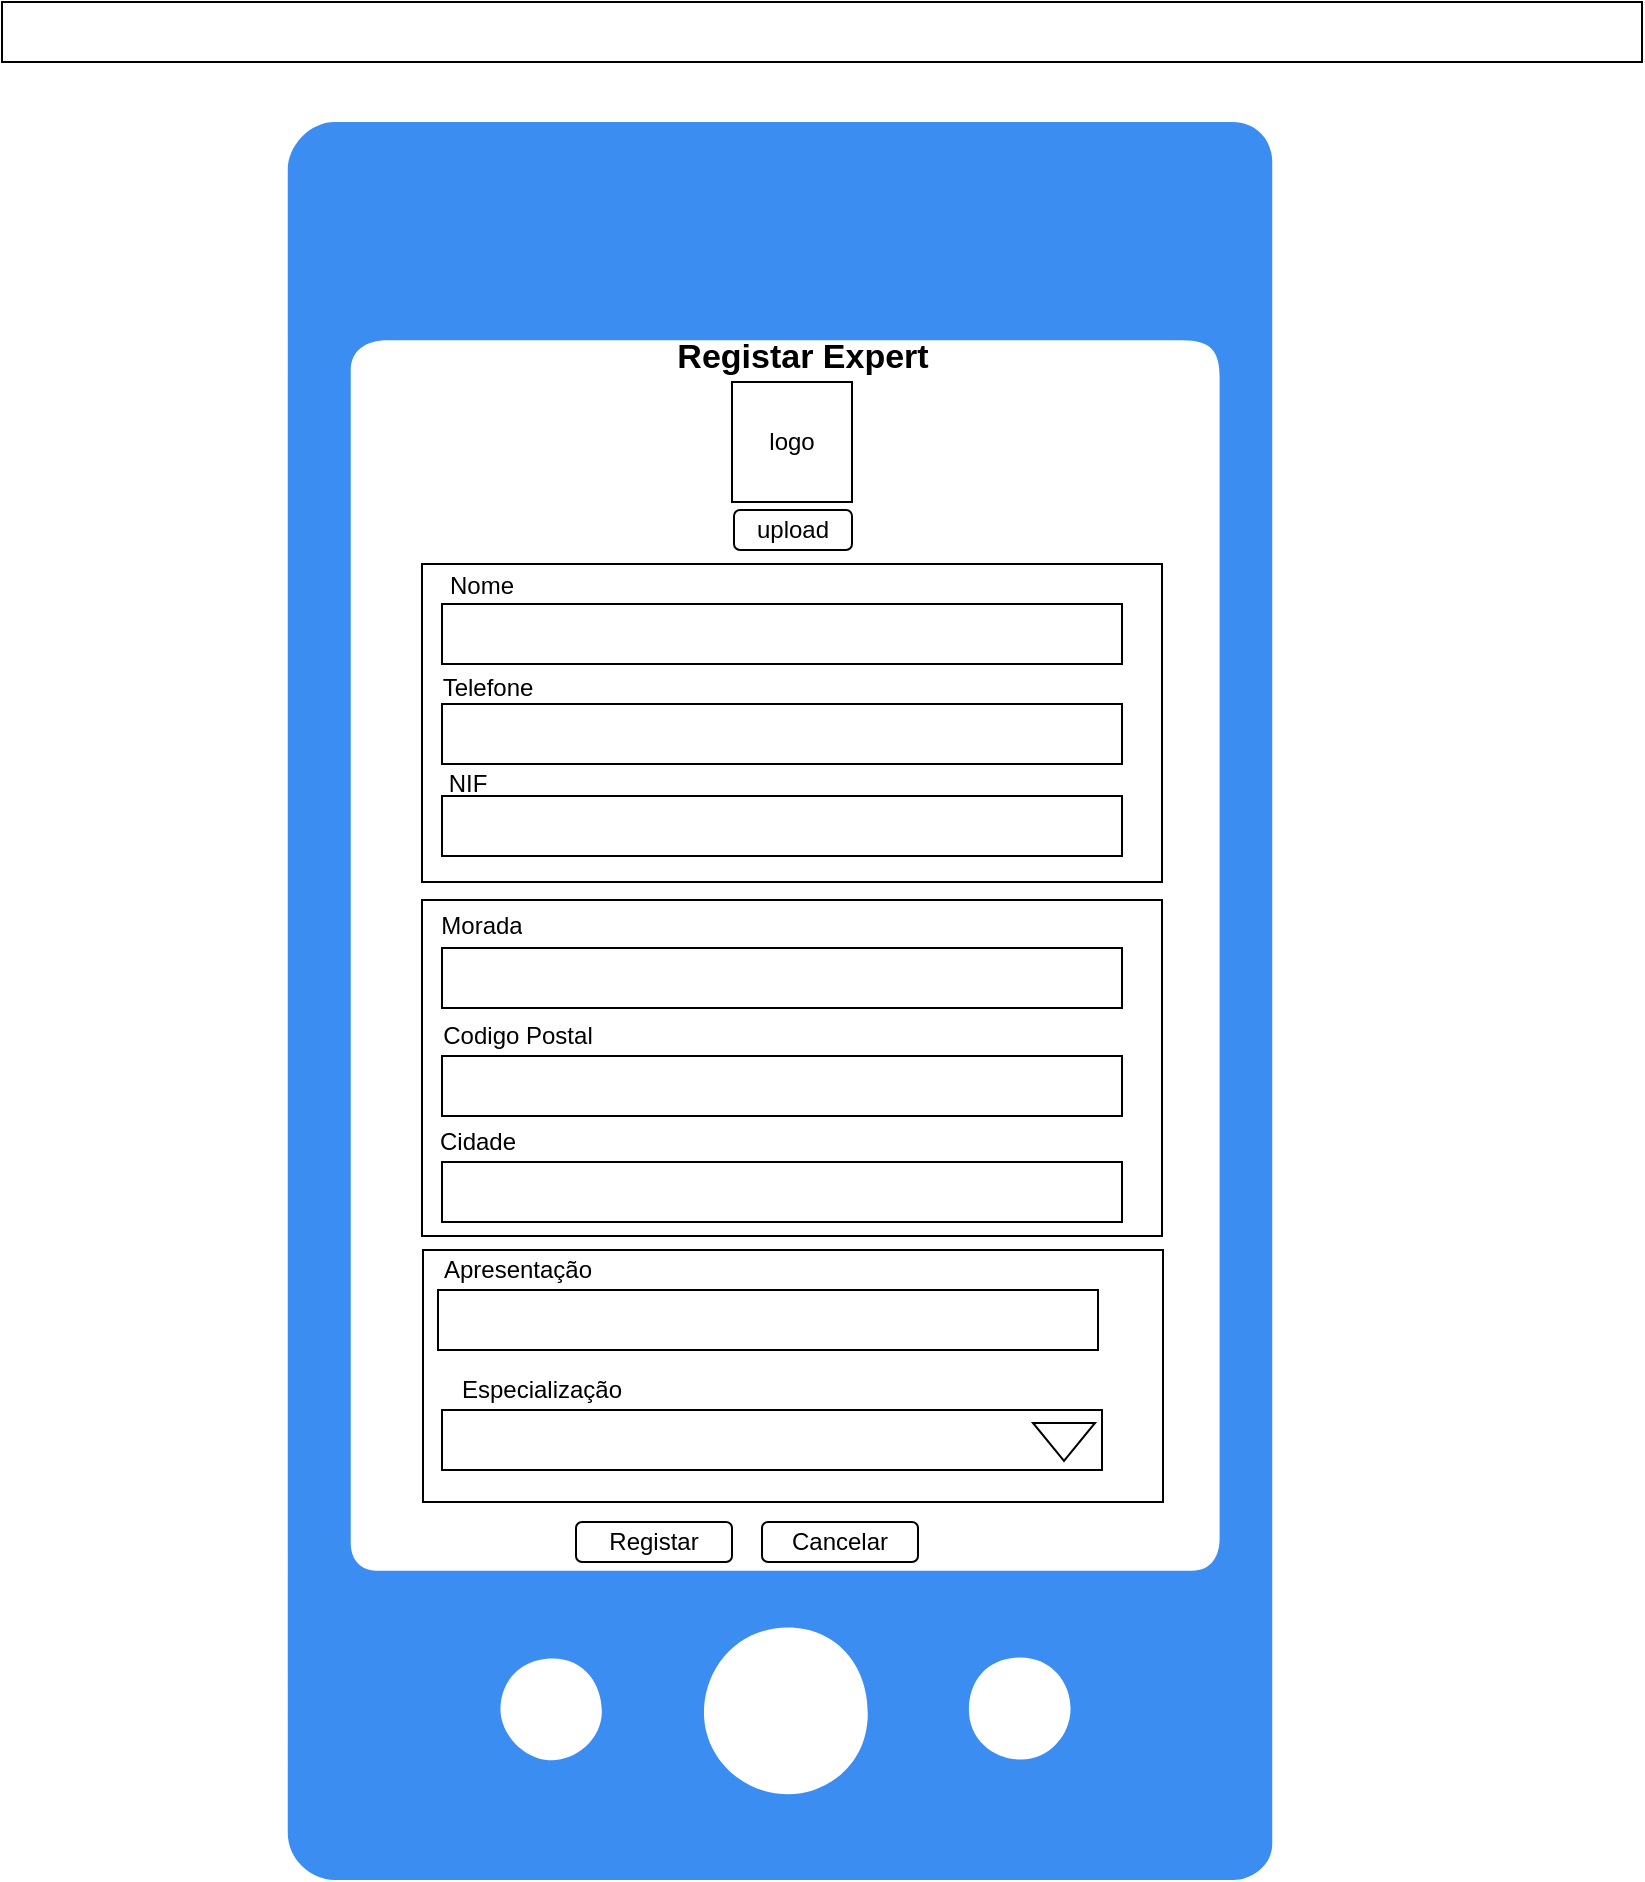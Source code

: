 <mxfile version="22.1.4" type="device">
  <diagram name="Page-1" id="OTMkpfbdok4QF9HdCuu1">
    <mxGraphModel dx="1106" dy="623" grid="1" gridSize="10" guides="1" tooltips="1" connect="1" arrows="1" fold="1" page="1" pageScale="1" pageWidth="850" pageHeight="1100" math="0" shadow="0">
      <root>
        <mxCell id="0" />
        <mxCell id="1" parent="0" />
        <mxCell id="ut0kZaqvtnuqAE0CNnaf-9" value="" style="rounded=0;whiteSpace=wrap;html=1;" parent="1" vertex="1">
          <mxGeometry x="30" width="820" height="30" as="geometry" />
        </mxCell>
        <mxCell id="ut0kZaqvtnuqAE0CNnaf-10" value="" style="rounded=0;whiteSpace=wrap;html=1;" parent="1" vertex="1">
          <mxGeometry x="248" y="580" width="342" height="30" as="geometry" />
        </mxCell>
        <mxCell id="ut0kZaqvtnuqAE0CNnaf-18" value="" style="rounded=0;whiteSpace=wrap;html=1;" parent="1" vertex="1">
          <mxGeometry x="240" y="449" width="370" height="168" as="geometry" />
        </mxCell>
        <mxCell id="ut0kZaqvtnuqAE0CNnaf-19" value="" style="rounded=0;whiteSpace=wrap;html=1;" parent="1" vertex="1">
          <mxGeometry x="240" y="281" width="370" height="159" as="geometry" />
        </mxCell>
        <mxCell id="HrTbsQznbyTT4uqUS8rh-1" value="Registar Expert" style="text;strokeColor=none;fillColor=none;html=1;fontSize=17;fontStyle=1;verticalAlign=middle;align=center;" parent="1" vertex="1">
          <mxGeometry x="380" y="158" width="100" height="40" as="geometry" />
        </mxCell>
        <mxCell id="HrTbsQznbyTT4uqUS8rh-2" value="logo" style="whiteSpace=wrap;html=1;aspect=fixed;" parent="1" vertex="1">
          <mxGeometry x="395" y="190" width="60" height="60" as="geometry" />
        </mxCell>
        <mxCell id="HrTbsQznbyTT4uqUS8rh-4" value="upload" style="rounded=1;html=1;whiteSpace=wrap;align=center;verticalAlign=middle;fontStyle=0;fontSize=12;sketch=0;" parent="1" vertex="1">
          <mxGeometry x="396" y="254" width="59" height="20" as="geometry" />
        </mxCell>
        <mxCell id="HrTbsQznbyTT4uqUS8rh-5" value="" style="rounded=0;whiteSpace=wrap;html=1;" parent="1" vertex="1">
          <mxGeometry x="250" y="580" width="340" height="30" as="geometry" />
        </mxCell>
        <UserObject label="Morada" placeholders="1" id="HrTbsQznbyTT4uqUS8rh-8">
          <mxCell style="text;html=1;strokeColor=none;fillColor=none;align=center;verticalAlign=middle;whiteSpace=wrap;overflow=hidden;" parent="1" vertex="1">
            <mxGeometry x="190" y="452" width="160" height="20" as="geometry" />
          </mxCell>
        </UserObject>
        <UserObject label="Codigo Postal" placeholders="1" id="HrTbsQznbyTT4uqUS8rh-9">
          <mxCell style="text;html=1;strokeColor=none;fillColor=none;align=center;verticalAlign=middle;whiteSpace=wrap;overflow=hidden;" parent="1" vertex="1">
            <mxGeometry x="208" y="507" width="160" height="20" as="geometry" />
          </mxCell>
        </UserObject>
        <mxCell id="HrTbsQznbyTT4uqUS8rh-10" value="" style="rounded=0;whiteSpace=wrap;html=1;" parent="1" vertex="1">
          <mxGeometry x="275" y="705" width="180" height="30" as="geometry" />
        </mxCell>
        <mxCell id="HrTbsQznbyTT4uqUS8rh-11" value="" style="rounded=0;whiteSpace=wrap;html=1;" parent="1" vertex="1">
          <mxGeometry x="250" y="527" width="340" height="30" as="geometry" />
        </mxCell>
        <UserObject label="Cidade" placeholders="1" id="HrTbsQznbyTT4uqUS8rh-12">
          <mxCell style="text;html=1;strokeColor=none;fillColor=none;align=center;verticalAlign=middle;whiteSpace=wrap;overflow=hidden;" parent="1" vertex="1">
            <mxGeometry x="188" y="560" width="160" height="20" as="geometry" />
          </mxCell>
        </UserObject>
        <mxCell id="HrTbsQznbyTT4uqUS8rh-13" value="" style="rounded=0;whiteSpace=wrap;html=1;" parent="1" vertex="1">
          <mxGeometry x="250" y="301" width="340" height="30" as="geometry" />
        </mxCell>
        <UserObject label="Nome" placeholders="1" id="HrTbsQznbyTT4uqUS8rh-14">
          <mxCell style="text;html=1;strokeColor=none;fillColor=none;align=center;verticalAlign=middle;whiteSpace=wrap;overflow=hidden;" parent="1" vertex="1">
            <mxGeometry x="190" y="282" width="160" height="20" as="geometry" />
          </mxCell>
        </UserObject>
        <UserObject label="Telefone" placeholders="1" id="HrTbsQznbyTT4uqUS8rh-15">
          <mxCell style="text;html=1;strokeColor=none;fillColor=none;align=center;verticalAlign=middle;whiteSpace=wrap;overflow=hidden;" parent="1" vertex="1">
            <mxGeometry x="193.1" y="333" width="160" height="20" as="geometry" />
          </mxCell>
        </UserObject>
        <mxCell id="HrTbsQznbyTT4uqUS8rh-16" value="" style="rounded=0;whiteSpace=wrap;html=1;" parent="1" vertex="1">
          <mxGeometry x="250" y="351" width="340" height="30" as="geometry" />
        </mxCell>
        <mxCell id="HrTbsQznbyTT4uqUS8rh-17" value="" style="rounded=0;whiteSpace=wrap;html=1;" parent="1" vertex="1">
          <mxGeometry x="250" y="397" width="340" height="30" as="geometry" />
        </mxCell>
        <UserObject label="NIF" placeholders="1" id="HrTbsQznbyTT4uqUS8rh-18">
          <mxCell style="text;html=1;strokeColor=none;fillColor=none;align=center;verticalAlign=middle;whiteSpace=wrap;overflow=hidden;" parent="1" vertex="1">
            <mxGeometry x="183" y="381" width="160" height="20" as="geometry" />
          </mxCell>
        </UserObject>
        <mxCell id="HrTbsQznbyTT4uqUS8rh-21" value="Registar" style="rounded=1;html=1;whiteSpace=wrap;align=center;verticalAlign=middle;fontStyle=0;fontSize=12;sketch=0;" parent="1" vertex="1">
          <mxGeometry x="317" y="760" width="78" height="20" as="geometry" />
        </mxCell>
        <mxCell id="HrTbsQznbyTT4uqUS8rh-22" value="" style="rounded=0;whiteSpace=wrap;html=1;" parent="1" vertex="1">
          <mxGeometry x="240.5" y="624" width="370" height="126" as="geometry" />
        </mxCell>
        <UserObject label="Especialização" placeholders="1" id="HrTbsQznbyTT4uqUS8rh-23">
          <mxCell style="text;html=1;strokeColor=none;fillColor=none;align=center;verticalAlign=middle;whiteSpace=wrap;overflow=hidden;" parent="1" vertex="1">
            <mxGeometry x="220" y="684" width="160" height="20" as="geometry" />
          </mxCell>
        </UserObject>
        <mxCell id="HrTbsQznbyTT4uqUS8rh-24" value="" style="rounded=0;whiteSpace=wrap;html=1;" parent="1" vertex="1">
          <mxGeometry x="250" y="473" width="340" height="30" as="geometry" />
        </mxCell>
        <UserObject label="Apresentação" placeholders="1" id="HrTbsQznbyTT4uqUS8rh-25">
          <mxCell style="text;html=1;strokeColor=none;fillColor=none;align=center;verticalAlign=middle;whiteSpace=wrap;overflow=hidden;" parent="1" vertex="1">
            <mxGeometry x="208.0" y="624" width="160" height="20" as="geometry" />
          </mxCell>
        </UserObject>
        <mxCell id="HrTbsQznbyTT4uqUS8rh-27" value="" style="rounded=0;whiteSpace=wrap;html=1;" parent="1" vertex="1">
          <mxGeometry x="248" y="644" width="330" height="30" as="geometry" />
        </mxCell>
        <mxCell id="HrTbsQznbyTT4uqUS8rh-29" value="" style="sketch=0;html=1;aspect=fixed;strokeColor=none;shadow=0;fillColor=#3B8DF1;verticalAlign=top;labelPosition=center;verticalLabelPosition=bottom;shape=mxgraph.gcp2.phone_android" parent="1" vertex="1">
          <mxGeometry x="172.88" y="60" width="492.24" height="879" as="geometry" />
        </mxCell>
        <mxCell id="BKZUSbgrL04waZxfasw0-5" value="" style="rounded=0;whiteSpace=wrap;html=1;" parent="1" vertex="1">
          <mxGeometry x="250" y="704" width="330" height="30" as="geometry" />
        </mxCell>
        <mxCell id="BKZUSbgrL04waZxfasw0-7" value="" style="shape=flexArrow;endArrow=classic;html=1;rounded=0;" parent="1" edge="1">
          <mxGeometry width="50" height="50" relative="1" as="geometry">
            <mxPoint x="561" y="710" as="sourcePoint" />
            <mxPoint x="561" y="730" as="targetPoint" />
          </mxGeometry>
        </mxCell>
        <mxCell id="BKZUSbgrL04waZxfasw0-8" value="Cancelar" style="rounded=1;html=1;whiteSpace=wrap;align=center;verticalAlign=middle;fontStyle=0;fontSize=12;sketch=0;" parent="1" vertex="1">
          <mxGeometry x="410" y="760" width="78" height="20" as="geometry" />
        </mxCell>
      </root>
    </mxGraphModel>
  </diagram>
</mxfile>

